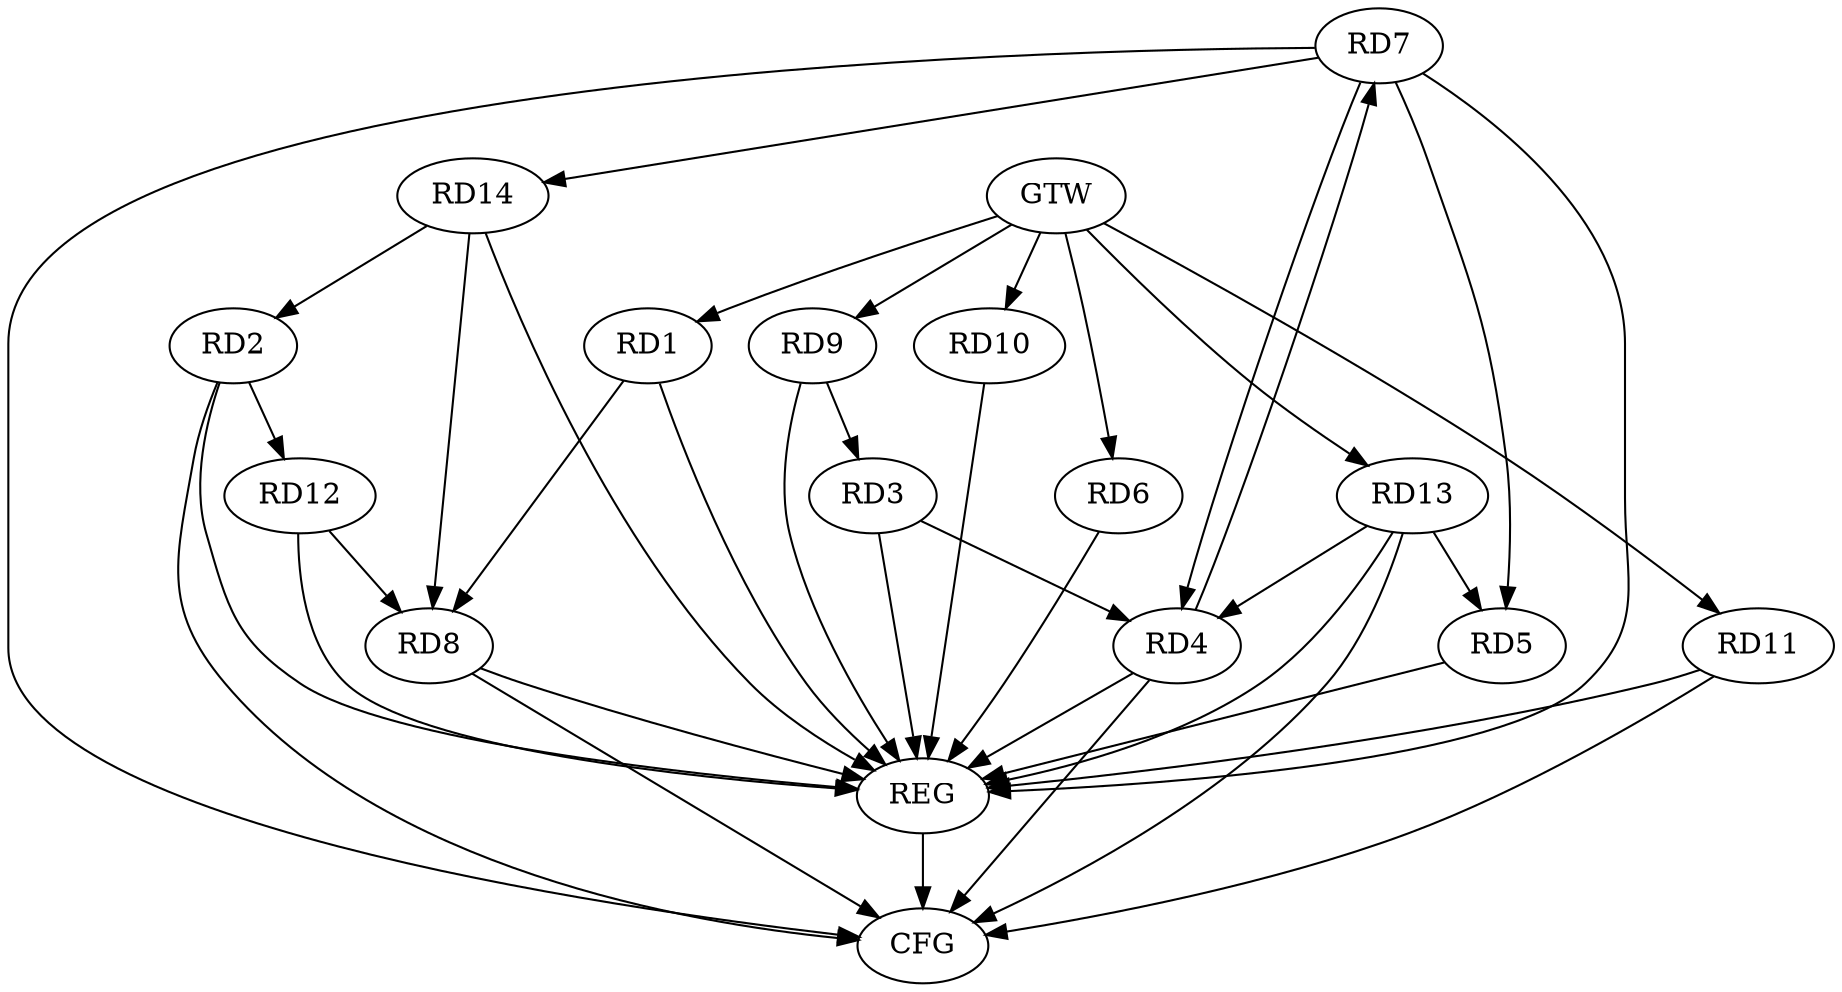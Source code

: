 strict digraph G {
  RD1 [ label="RD1" ];
  RD2 [ label="RD2" ];
  RD3 [ label="RD3" ];
  RD4 [ label="RD4" ];
  RD5 [ label="RD5" ];
  RD6 [ label="RD6" ];
  RD7 [ label="RD7" ];
  RD8 [ label="RD8" ];
  RD9 [ label="RD9" ];
  RD10 [ label="RD10" ];
  RD11 [ label="RD11" ];
  RD12 [ label="RD12" ];
  RD13 [ label="RD13" ];
  RD14 [ label="RD14" ];
  GTW [ label="GTW" ];
  REG [ label="REG" ];
  CFG [ label="CFG" ];
  RD1 -> RD8;
  RD2 -> RD12;
  RD14 -> RD2;
  RD3 -> RD4;
  RD9 -> RD3;
  RD4 -> RD7;
  RD7 -> RD4;
  RD13 -> RD4;
  RD7 -> RD5;
  RD13 -> RD5;
  RD7 -> RD14;
  RD12 -> RD8;
  RD14 -> RD8;
  GTW -> RD1;
  GTW -> RD6;
  GTW -> RD9;
  GTW -> RD10;
  GTW -> RD11;
  GTW -> RD13;
  RD1 -> REG;
  RD2 -> REG;
  RD3 -> REG;
  RD4 -> REG;
  RD5 -> REG;
  RD6 -> REG;
  RD7 -> REG;
  RD8 -> REG;
  RD9 -> REG;
  RD10 -> REG;
  RD11 -> REG;
  RD12 -> REG;
  RD13 -> REG;
  RD14 -> REG;
  RD11 -> CFG;
  RD7 -> CFG;
  RD13 -> CFG;
  RD2 -> CFG;
  RD4 -> CFG;
  RD8 -> CFG;
  REG -> CFG;
}
